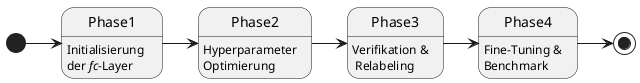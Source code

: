 @startuml

[*] -> Phase1
Phase1 -> Phase2
Phase2 -> Phase3
Phase3 -> Phase4
Phase4 -> [*]

Phase1 : Initialisierung \nder //fc//-Layer
Phase2 : Hyperparameter\nOptimierung
Phase3 : Verifikation &\n Relabeling
Phase4 : Fine-Tuning &\nBenchmark


@enduml